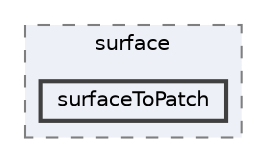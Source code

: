 digraph "applications/utilities/surface/surfaceToPatch"
{
 // LATEX_PDF_SIZE
  bgcolor="transparent";
  edge [fontname=Helvetica,fontsize=10,labelfontname=Helvetica,labelfontsize=10];
  node [fontname=Helvetica,fontsize=10,shape=box,height=0.2,width=0.4];
  compound=true
  subgraph clusterdir_f17de662d5fa06afbf0442aecb6ca0a0 {
    graph [ bgcolor="#edf0f7", pencolor="grey50", label="surface", fontname=Helvetica,fontsize=10 style="filled,dashed", URL="dir_f17de662d5fa06afbf0442aecb6ca0a0.html",tooltip=""]
  dir_76cbec380bd62572a59947735986c7e4 [label="surfaceToPatch", fillcolor="#edf0f7", color="grey25", style="filled,bold", URL="dir_76cbec380bd62572a59947735986c7e4.html",tooltip=""];
  }
}
